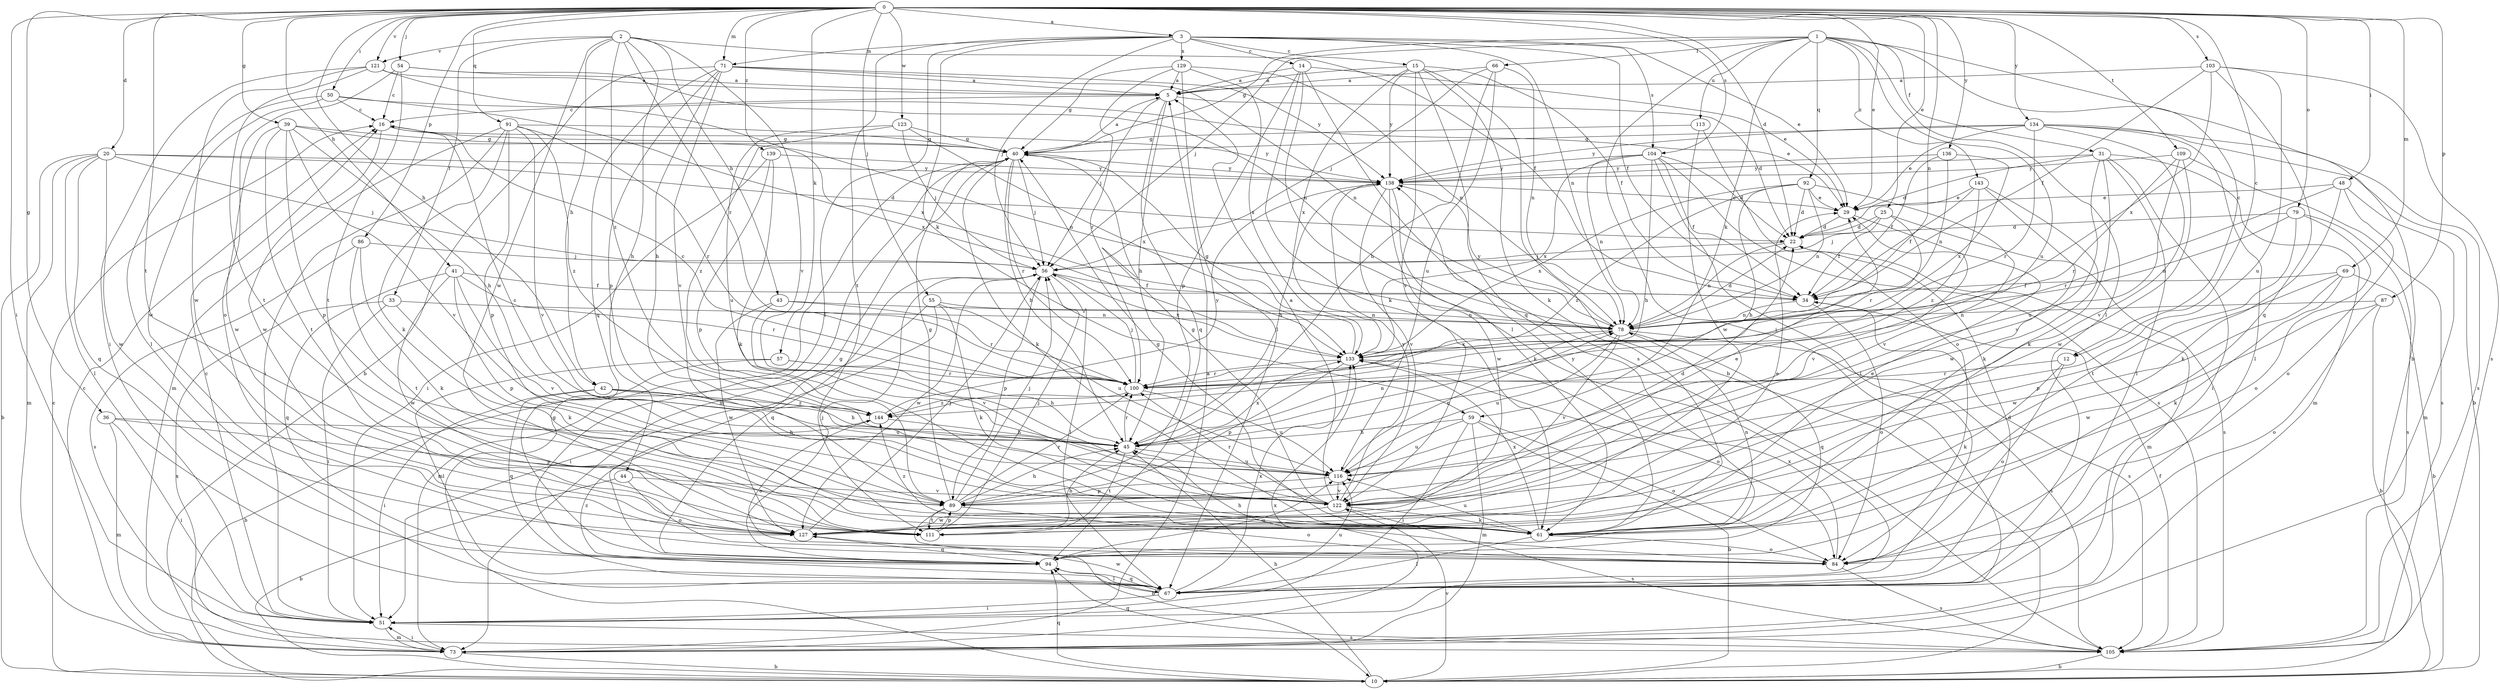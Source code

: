 strict digraph  {
0;
1;
2;
3;
5;
10;
12;
14;
15;
16;
20;
22;
25;
29;
31;
33;
34;
36;
39;
40;
41;
42;
43;
44;
45;
48;
50;
51;
54;
55;
56;
57;
59;
61;
66;
67;
69;
71;
73;
78;
79;
84;
86;
87;
89;
91;
92;
94;
100;
103;
104;
105;
109;
111;
113;
116;
121;
122;
123;
127;
129;
133;
134;
136;
138;
139;
143;
144;
0 -> 3  [label=a];
0 -> 12  [label=c];
0 -> 20  [label=d];
0 -> 22  [label=d];
0 -> 25  [label=e];
0 -> 29  [label=e];
0 -> 36  [label=g];
0 -> 39  [label=g];
0 -> 41  [label=h];
0 -> 42  [label=h];
0 -> 48  [label=i];
0 -> 50  [label=i];
0 -> 51  [label=i];
0 -> 54  [label=j];
0 -> 55  [label=j];
0 -> 57  [label=k];
0 -> 69  [label=m];
0 -> 71  [label=m];
0 -> 78  [label=n];
0 -> 79  [label=o];
0 -> 86  [label=p];
0 -> 87  [label=p];
0 -> 91  [label=q];
0 -> 103  [label=s];
0 -> 104  [label=s];
0 -> 109  [label=t];
0 -> 111  [label=t];
0 -> 121  [label=v];
0 -> 123  [label=w];
0 -> 134  [label=y];
0 -> 136  [label=y];
0 -> 139  [label=z];
1 -> 10  [label=b];
1 -> 12  [label=c];
1 -> 31  [label=f];
1 -> 40  [label=g];
1 -> 51  [label=i];
1 -> 56  [label=j];
1 -> 59  [label=k];
1 -> 66  [label=l];
1 -> 67  [label=l];
1 -> 92  [label=q];
1 -> 113  [label=u];
1 -> 116  [label=u];
1 -> 143  [label=z];
2 -> 33  [label=f];
2 -> 34  [label=f];
2 -> 42  [label=h];
2 -> 43  [label=h];
2 -> 44  [label=h];
2 -> 100  [label=r];
2 -> 121  [label=v];
2 -> 122  [label=v];
2 -> 127  [label=w];
2 -> 144  [label=z];
3 -> 14  [label=c];
3 -> 15  [label=c];
3 -> 29  [label=e];
3 -> 34  [label=f];
3 -> 56  [label=j];
3 -> 59  [label=k];
3 -> 67  [label=l];
3 -> 71  [label=m];
3 -> 78  [label=n];
3 -> 104  [label=s];
3 -> 111  [label=t];
3 -> 129  [label=x];
5 -> 16  [label=c];
5 -> 22  [label=d];
5 -> 45  [label=h];
5 -> 56  [label=j];
5 -> 94  [label=q];
10 -> 16  [label=c];
10 -> 40  [label=g];
10 -> 45  [label=h];
10 -> 94  [label=q];
10 -> 122  [label=v];
12 -> 61  [label=k];
12 -> 84  [label=o];
12 -> 100  [label=r];
14 -> 5  [label=a];
14 -> 29  [label=e];
14 -> 61  [label=k];
14 -> 67  [label=l];
14 -> 89  [label=p];
14 -> 105  [label=s];
15 -> 5  [label=a];
15 -> 10  [label=b];
15 -> 34  [label=f];
15 -> 61  [label=k];
15 -> 94  [label=q];
15 -> 122  [label=v];
15 -> 133  [label=x];
15 -> 138  [label=y];
16 -> 40  [label=g];
16 -> 127  [label=w];
16 -> 138  [label=y];
20 -> 10  [label=b];
20 -> 22  [label=d];
20 -> 56  [label=j];
20 -> 67  [label=l];
20 -> 73  [label=m];
20 -> 94  [label=q];
20 -> 127  [label=w];
20 -> 138  [label=y];
22 -> 56  [label=j];
22 -> 73  [label=m];
22 -> 78  [label=n];
25 -> 22  [label=d];
25 -> 34  [label=f];
25 -> 56  [label=j];
25 -> 100  [label=r];
25 -> 105  [label=s];
29 -> 22  [label=d];
29 -> 122  [label=v];
31 -> 22  [label=d];
31 -> 51  [label=i];
31 -> 61  [label=k];
31 -> 67  [label=l];
31 -> 73  [label=m];
31 -> 122  [label=v];
31 -> 138  [label=y];
33 -> 51  [label=i];
33 -> 61  [label=k];
33 -> 78  [label=n];
33 -> 73  [label=x];
34 -> 78  [label=n];
34 -> 84  [label=o];
34 -> 105  [label=s];
36 -> 45  [label=h];
36 -> 51  [label=i];
36 -> 73  [label=m];
36 -> 89  [label=p];
39 -> 40  [label=g];
39 -> 45  [label=h];
39 -> 78  [label=n];
39 -> 89  [label=p];
39 -> 111  [label=t];
39 -> 122  [label=v];
39 -> 127  [label=w];
40 -> 5  [label=a];
40 -> 45  [label=h];
40 -> 56  [label=j];
40 -> 61  [label=k];
40 -> 73  [label=m];
40 -> 100  [label=r];
40 -> 138  [label=y];
41 -> 34  [label=f];
41 -> 89  [label=p];
41 -> 94  [label=q];
41 -> 100  [label=r];
41 -> 122  [label=v];
41 -> 127  [label=w];
42 -> 45  [label=h];
42 -> 51  [label=i];
42 -> 94  [label=q];
42 -> 116  [label=u];
42 -> 144  [label=z];
43 -> 78  [label=n];
43 -> 100  [label=r];
43 -> 122  [label=v];
43 -> 127  [label=w];
44 -> 10  [label=b];
44 -> 84  [label=o];
44 -> 122  [label=v];
45 -> 78  [label=n];
45 -> 100  [label=r];
45 -> 111  [label=t];
45 -> 116  [label=u];
45 -> 133  [label=x];
48 -> 29  [label=e];
48 -> 61  [label=k];
48 -> 73  [label=m];
48 -> 84  [label=o];
48 -> 100  [label=r];
50 -> 16  [label=c];
50 -> 29  [label=e];
50 -> 67  [label=l];
50 -> 127  [label=w];
50 -> 133  [label=x];
51 -> 16  [label=c];
51 -> 73  [label=m];
51 -> 105  [label=s];
54 -> 5  [label=a];
54 -> 16  [label=c];
54 -> 78  [label=n];
54 -> 84  [label=o];
54 -> 111  [label=t];
55 -> 51  [label=i];
55 -> 61  [label=k];
55 -> 73  [label=m];
55 -> 78  [label=n];
55 -> 116  [label=u];
56 -> 34  [label=f];
56 -> 67  [label=l];
56 -> 89  [label=p];
56 -> 94  [label=q];
56 -> 127  [label=w];
56 -> 133  [label=x];
57 -> 10  [label=b];
57 -> 45  [label=h];
57 -> 67  [label=l];
57 -> 100  [label=r];
59 -> 10  [label=b];
59 -> 45  [label=h];
59 -> 51  [label=i];
59 -> 73  [label=m];
59 -> 84  [label=o];
59 -> 116  [label=u];
61 -> 40  [label=g];
61 -> 67  [label=l];
61 -> 78  [label=n];
61 -> 84  [label=o];
61 -> 116  [label=u];
61 -> 133  [label=x];
61 -> 138  [label=y];
61 -> 144  [label=z];
66 -> 5  [label=a];
66 -> 45  [label=h];
66 -> 56  [label=j];
66 -> 78  [label=n];
66 -> 116  [label=u];
67 -> 22  [label=d];
67 -> 51  [label=i];
67 -> 94  [label=q];
67 -> 116  [label=u];
67 -> 127  [label=w];
67 -> 133  [label=x];
67 -> 144  [label=z];
69 -> 10  [label=b];
69 -> 34  [label=f];
69 -> 61  [label=k];
69 -> 89  [label=p];
69 -> 127  [label=w];
71 -> 5  [label=a];
71 -> 10  [label=b];
71 -> 45  [label=h];
71 -> 78  [label=n];
71 -> 89  [label=p];
71 -> 94  [label=q];
71 -> 122  [label=v];
71 -> 138  [label=y];
73 -> 5  [label=a];
73 -> 10  [label=b];
73 -> 16  [label=c];
73 -> 51  [label=i];
73 -> 133  [label=x];
78 -> 22  [label=d];
78 -> 94  [label=q];
78 -> 105  [label=s];
78 -> 116  [label=u];
78 -> 122  [label=v];
78 -> 133  [label=x];
78 -> 138  [label=y];
79 -> 22  [label=d];
79 -> 78  [label=n];
79 -> 84  [label=o];
79 -> 105  [label=s];
79 -> 111  [label=t];
84 -> 45  [label=h];
84 -> 105  [label=s];
84 -> 133  [label=x];
86 -> 56  [label=j];
86 -> 61  [label=k];
86 -> 105  [label=s];
86 -> 111  [label=t];
87 -> 10  [label=b];
87 -> 78  [label=n];
87 -> 84  [label=o];
87 -> 127  [label=w];
89 -> 10  [label=b];
89 -> 22  [label=d];
89 -> 40  [label=g];
89 -> 45  [label=h];
89 -> 56  [label=j];
89 -> 84  [label=o];
89 -> 100  [label=r];
89 -> 111  [label=t];
91 -> 40  [label=g];
91 -> 51  [label=i];
91 -> 61  [label=k];
91 -> 73  [label=m];
91 -> 89  [label=p];
91 -> 100  [label=r];
91 -> 122  [label=v];
91 -> 144  [label=z];
92 -> 22  [label=d];
92 -> 29  [label=e];
92 -> 45  [label=h];
92 -> 78  [label=n];
92 -> 122  [label=v];
92 -> 133  [label=x];
92 -> 144  [label=z];
94 -> 40  [label=g];
94 -> 56  [label=j];
94 -> 67  [label=l];
94 -> 116  [label=u];
100 -> 16  [label=c];
100 -> 56  [label=j];
100 -> 116  [label=u];
100 -> 144  [label=z];
103 -> 5  [label=a];
103 -> 34  [label=f];
103 -> 94  [label=q];
103 -> 105  [label=s];
103 -> 116  [label=u];
103 -> 133  [label=x];
104 -> 22  [label=d];
104 -> 34  [label=f];
104 -> 45  [label=h];
104 -> 67  [label=l];
104 -> 78  [label=n];
104 -> 105  [label=s];
104 -> 133  [label=x];
104 -> 138  [label=y];
105 -> 10  [label=b];
105 -> 34  [label=f];
105 -> 94  [label=q];
109 -> 100  [label=r];
109 -> 105  [label=s];
109 -> 116  [label=u];
109 -> 127  [label=w];
109 -> 138  [label=y];
111 -> 29  [label=e];
111 -> 45  [label=h];
111 -> 56  [label=j];
111 -> 89  [label=p];
113 -> 40  [label=g];
113 -> 84  [label=o];
113 -> 127  [label=w];
116 -> 16  [label=c];
116 -> 78  [label=n];
116 -> 89  [label=p];
116 -> 122  [label=v];
121 -> 5  [label=a];
121 -> 51  [label=i];
121 -> 111  [label=t];
121 -> 127  [label=w];
121 -> 133  [label=x];
122 -> 5  [label=a];
122 -> 29  [label=e];
122 -> 40  [label=g];
122 -> 61  [label=k];
122 -> 100  [label=r];
122 -> 105  [label=s];
122 -> 127  [label=w];
122 -> 138  [label=y];
123 -> 40  [label=g];
123 -> 56  [label=j];
123 -> 116  [label=u];
123 -> 133  [label=x];
123 -> 144  [label=z];
127 -> 29  [label=e];
127 -> 56  [label=j];
127 -> 94  [label=q];
129 -> 5  [label=a];
129 -> 40  [label=g];
129 -> 67  [label=l];
129 -> 78  [label=n];
129 -> 100  [label=r];
129 -> 133  [label=x];
133 -> 40  [label=g];
133 -> 84  [label=o];
133 -> 89  [label=p];
133 -> 100  [label=r];
134 -> 10  [label=b];
134 -> 29  [label=e];
134 -> 40  [label=g];
134 -> 67  [label=l];
134 -> 100  [label=r];
134 -> 105  [label=s];
134 -> 122  [label=v];
134 -> 138  [label=y];
136 -> 34  [label=f];
136 -> 78  [label=n];
136 -> 133  [label=x];
136 -> 138  [label=y];
138 -> 29  [label=e];
138 -> 45  [label=h];
138 -> 61  [label=k];
138 -> 122  [label=v];
138 -> 127  [label=w];
139 -> 51  [label=i];
139 -> 61  [label=k];
139 -> 89  [label=p];
139 -> 138  [label=y];
143 -> 29  [label=e];
143 -> 34  [label=f];
143 -> 61  [label=k];
143 -> 127  [label=w];
143 -> 144  [label=z];
144 -> 45  [label=h];
144 -> 84  [label=o];
144 -> 138  [label=y];
}
